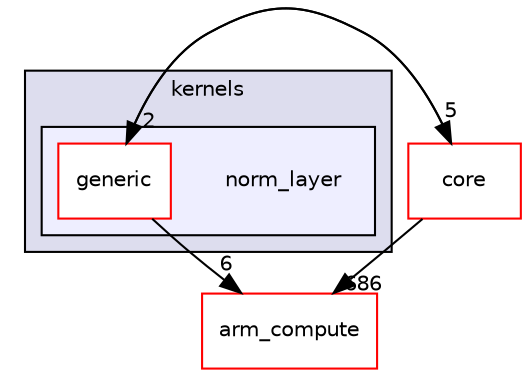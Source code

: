 digraph "src/cpu/kernels/norm_layer" {
  compound=true
  node [ fontsize="10", fontname="Helvetica"];
  edge [ labelfontsize="10", labelfontname="Helvetica"];
  subgraph clusterdir_1de7bcbbdec2bf3559cb3c688662d4f5 {
    graph [ bgcolor="#ddddee", pencolor="black", label="kernels" fontname="Helvetica", fontsize="10", URL="dir_1de7bcbbdec2bf3559cb3c688662d4f5.xhtml"]
  subgraph clusterdir_82ecb25907e1c266fb971a76e31481d0 {
    graph [ bgcolor="#eeeeff", pencolor="black", label="" URL="dir_82ecb25907e1c266fb971a76e31481d0.xhtml"];
    dir_82ecb25907e1c266fb971a76e31481d0 [shape=plaintext label="norm_layer"];
  dir_a2940d759dc7eb1a1e217f9ea9904505 [shape=box label="generic" fillcolor="white" style="filled" color="red" URL="dir_a2940d759dc7eb1a1e217f9ea9904505.xhtml"];
  }
  }
  dir_214608ef36d61442cb2b0c1c4e9a7def [shape=box label="arm_compute" fillcolor="white" style="filled" color="red" URL="dir_214608ef36d61442cb2b0c1c4e9a7def.xhtml"];
  dir_aebb8dcc11953d78e620bbef0b9e2183 [shape=box label="core" fillcolor="white" style="filled" color="red" URL="dir_aebb8dcc11953d78e620bbef0b9e2183.xhtml"];
  dir_aebb8dcc11953d78e620bbef0b9e2183->dir_214608ef36d61442cb2b0c1c4e9a7def [headlabel="686", labeldistance=1.5 headhref="dir_000017_000000.xhtml"];
  dir_aebb8dcc11953d78e620bbef0b9e2183->dir_a2940d759dc7eb1a1e217f9ea9904505 [headlabel="2", labeldistance=1.5 headhref="dir_000017_000402.xhtml"];
  dir_a2940d759dc7eb1a1e217f9ea9904505->dir_aebb8dcc11953d78e620bbef0b9e2183 [headlabel="5", labeldistance=1.5 headhref="dir_000402_000017.xhtml"];
  dir_a2940d759dc7eb1a1e217f9ea9904505->dir_214608ef36d61442cb2b0c1c4e9a7def [headlabel="6", labeldistance=1.5 headhref="dir_000402_000000.xhtml"];
}
